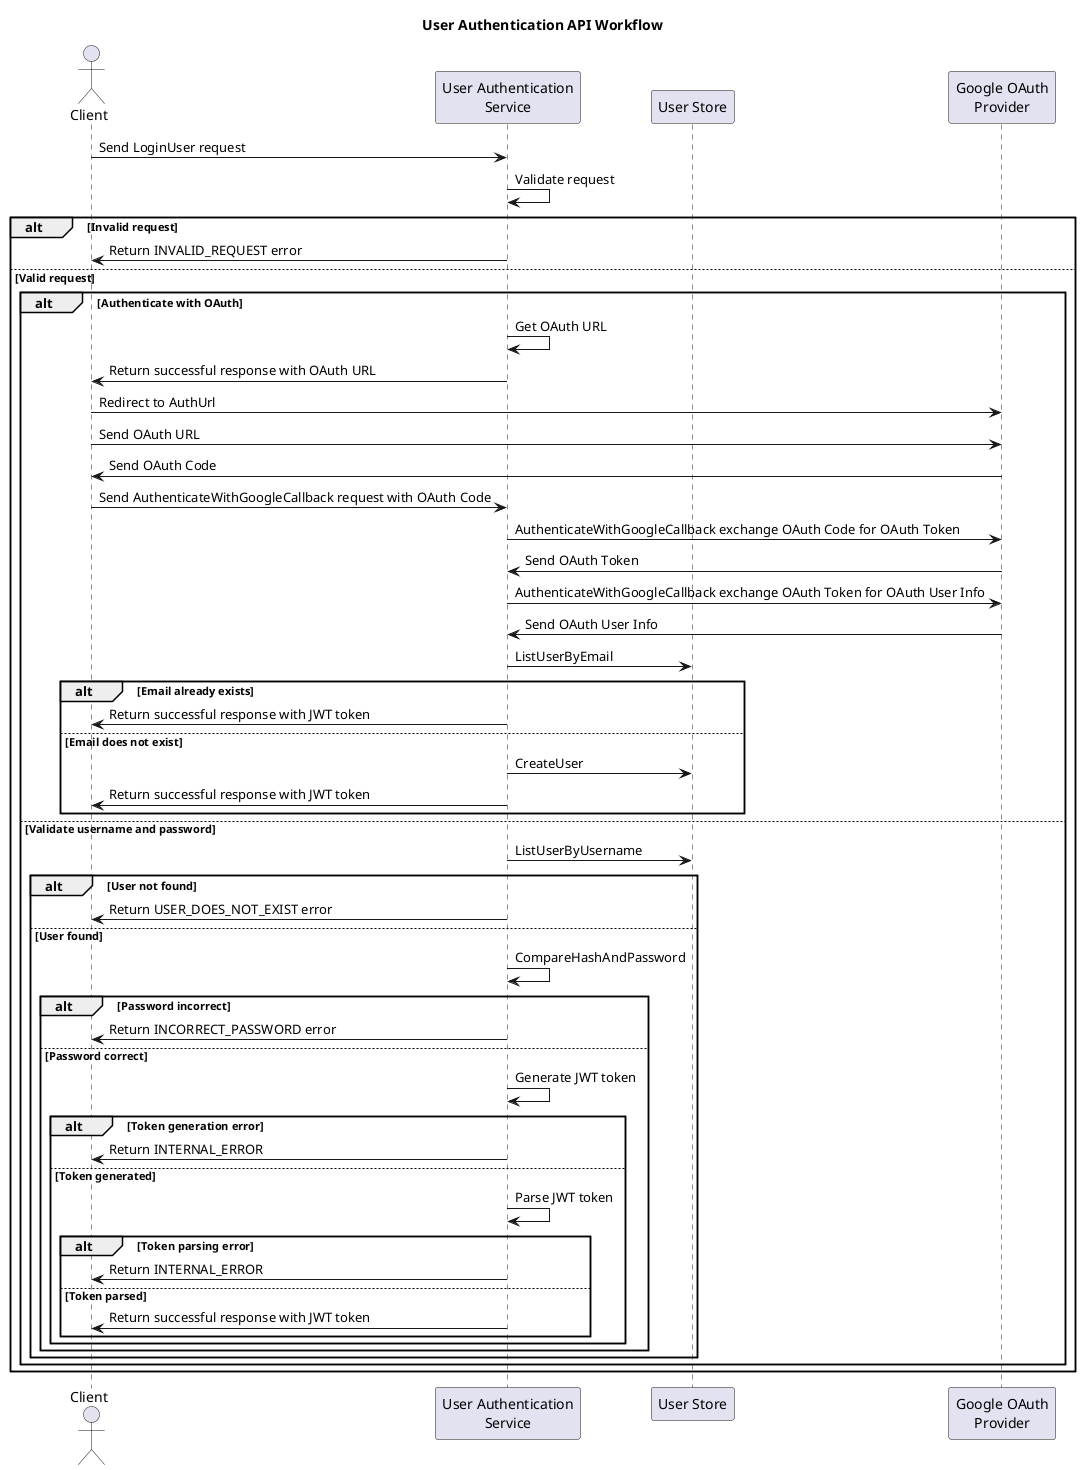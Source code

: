 @startuml LoginUser
title User Authentication API Workflow

actor Client
participant "User Authentication\nService" as Service
participant "User Store" as Store
participant "Google OAuth\nProvider" as OAuth

Client -> Service : Send LoginUser request
Service -> Service : Validate request
alt Invalid request
    Service -> Client : Return INVALID_REQUEST error
else Valid request
    alt Authenticate with OAuth
        Service -> Service : Get OAuth URL
        Service -> Client : Return successful response with OAuth URL
        Client -> OAuth : Redirect to AuthUrl
        Client -> OAuth : Send OAuth URL
        OAuth -> Client : Send OAuth Code
        Client -> Service : Send AuthenticateWithGoogleCallback request with OAuth Code
        Service -> OAuth : AuthenticateWithGoogleCallback exchange OAuth Code for OAuth Token
        OAuth -> Service : Send OAuth Token
        Service -> OAuth : AuthenticateWithGoogleCallback exchange OAuth Token for OAuth User Info
        OAuth -> Service : Send OAuth User Info
        Service -> Store : ListUserByEmail
        alt Email already exists
            Service -> Client : Return successful response with JWT token
        else Email does not exist
            Service -> Store : CreateUser
            Service -> Client : Return successful response with JWT token
        end
    else Validate username and password
        Service -> Store : ListUserByUsername
        alt User not found
            Service -> Client : Return USER_DOES_NOT_EXIST error
        else User found
            Service -> Service : CompareHashAndPassword
            alt Password incorrect
                Service -> Client : Return INCORRECT_PASSWORD error
            else Password correct
                Service -> Service : Generate JWT token
                alt Token generation error
                    Service -> Client : Return INTERNAL_ERROR
                else Token generated
                    Service -> Service : Parse JWT token
                    alt Token parsing error
                        Service -> Client : Return INTERNAL_ERROR
                    else Token parsed
                        Service -> Client : Return successful response with JWT token
                    end
                end
            end
        end
    end
end
@enduml